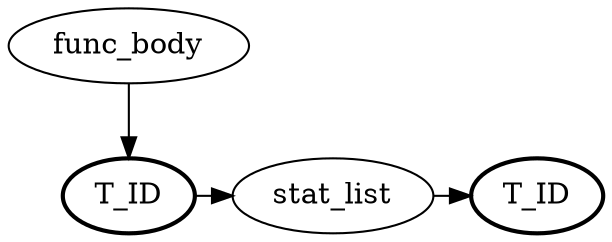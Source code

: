 digraph {
	rankdir="TB";
	func_body;
	subgraph {
		rank="same";
		T_ID1 [style="bold" label="T_ID"]
		T_ID2 [style="bold" label="T_ID"];
		
		stat_list [URL="\ref Sstat_list"];
		
		T_ID1 -> stat_list -> T_ID2;
	}
	
	func_body -> T_ID1;
}